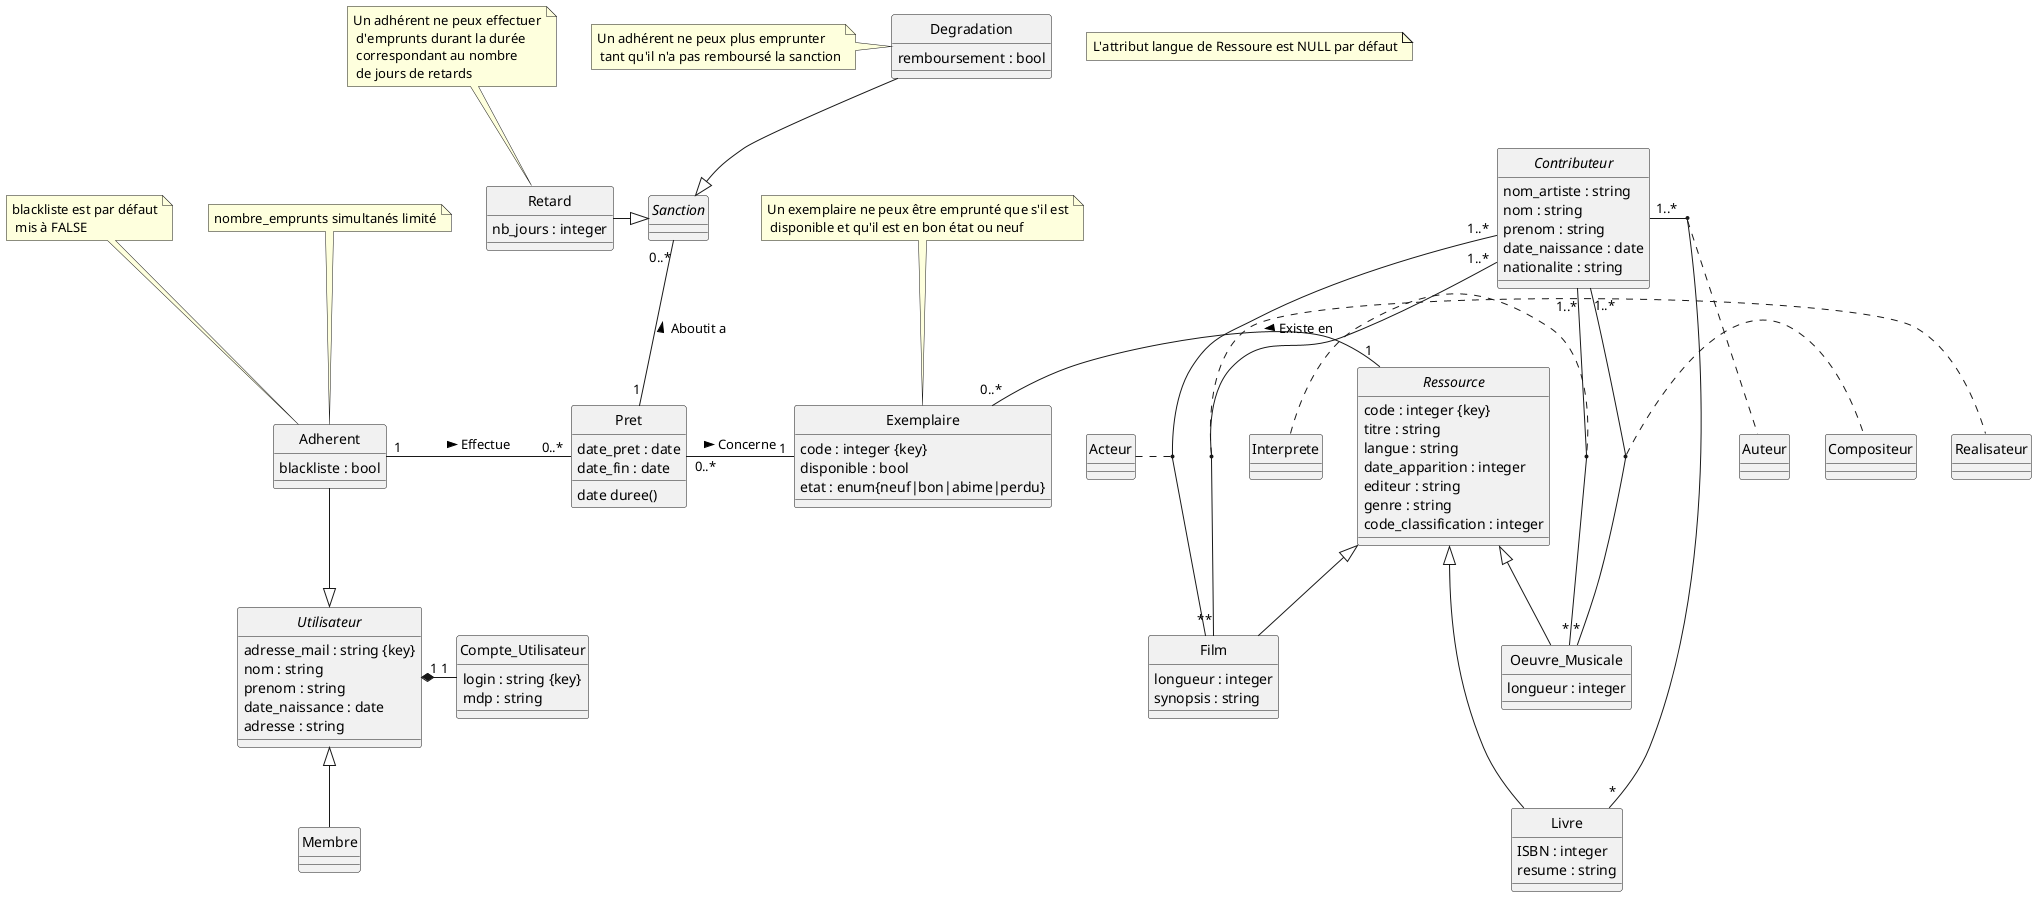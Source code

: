 @startuml
hide circle

  abstract class Ressource {
    code : integer {key}
    titre : string
    langue : string
    date_apparition : integer
    editeur : string
    genre : string
    code_classification : integer
  }
  note "L'attribut langue de Ressoure est NULL par défaut" as N1

  class Film {
    longueur : integer
    synopsis : string
  }

  class Livre {
    ISBN : integer
    resume : string
  }

  class Oeuvre_Musicale {
    longueur : integer
  }

  class Exemplaire {
    code : integer {key}
    disponible : bool
    etat : enum{neuf|bon|abime|perdu}
  }
  note top of Exemplaire : Un exemplaire ne peux être emprunté que s'il est\n disponible et qu'il est en bon état ou neuf

  abstract class Contributeur {
    nom_artiste : string
    nom : string
    prenom : string
    date_naissance : date
    nationalite : string
  }
  
  together {
    class Realisateur
    class Acteur
  }

  together {
    class Interprete
    class Compositeur
  }

  abstract class Utilisateur {
    adresse_mail : string {key}
    nom : string
    prenom : string
    date_naissance : date
    adresse : string
  }

  class Adherent {
    blackliste : bool
  }
  note top of Adherent :  blackliste est par défaut\n mis à FALSE
  note top of Adherent : nombre_emprunts simultanés limité

  class Membre

  class Compte_Utilisateur {
    login : string {key}
    mdp : string
  }


  class Pret {
    date_pret : date
    date_fin : date
    date duree()
  }

  abstract class Sanction

  class Retard {
    nb_jours : integer
  }
  note top of Retard : Un adhérent ne peux effectuer\n d'emprunts durant la durée\n correspondant au nombre\n de jours de retards

  class Degradation {
    remboursement : bool
  }
  note left of Degradation : Un adhérent ne peux plus emprunter\n tant qu'il n'a pas remboursé la sanction

  Ressource <|--- Livre
  Ressource <|-- Oeuvre_Musicale
  Ressource <|- Film

  Utilisateur <|-- Membre
  Adherent --|> Utilisateur

  Retard -|> Sanction
  Degradation --|> Sanction

  Contributeur "1..*" - "*" Oeuvre_Musicale
  (Contributeur, Oeuvre_Musicale) .. Interprete

   Contributeur "1..*" - "*" Oeuvre_Musicale
  (Contributeur, Oeuvre_Musicale) .. Compositeur

  Contributeur "1..*" - "*" Film 
  (Contributeur, Film) .. Acteur    

  Contributeur "1..*" - "*" Film 
  (Contributeur, Film) .. Realisateur

  Contributeur "1..*" - "*" Livre
  (Contributeur, Livre) .. Auteur

  class Realisateur

  class Interprete

  class Compositeur

  class Auteur

  class Acteur

  Utilisateur "1" *--right "1" Compte_Utilisateur
  Ressource "1" -left "0..*" Exemplaire : Existe en >
  Pret "0..*" - "1" Exemplaire : Concerne >
  Pret "0..*" --left "1" Adherent : Effectue <
  Sanction "0..*" -- "1" Pret : Aboutit a <


@enduml
